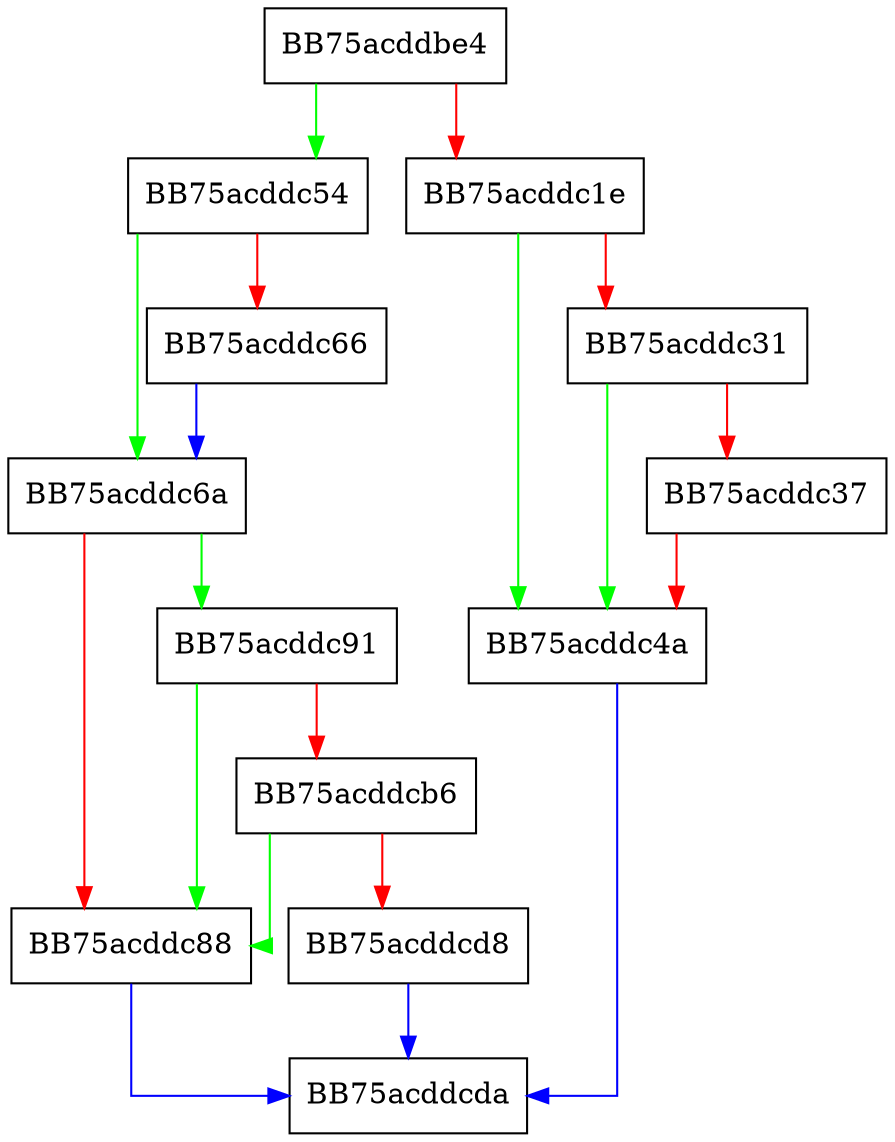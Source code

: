 digraph AddFileAction {
  node [shape="box"];
  graph [splines=ortho];
  BB75acddbe4 -> BB75acddc54 [color="green"];
  BB75acddbe4 -> BB75acddc1e [color="red"];
  BB75acddc1e -> BB75acddc4a [color="green"];
  BB75acddc1e -> BB75acddc31 [color="red"];
  BB75acddc31 -> BB75acddc4a [color="green"];
  BB75acddc31 -> BB75acddc37 [color="red"];
  BB75acddc37 -> BB75acddc4a [color="red"];
  BB75acddc4a -> BB75acddcda [color="blue"];
  BB75acddc54 -> BB75acddc6a [color="green"];
  BB75acddc54 -> BB75acddc66 [color="red"];
  BB75acddc66 -> BB75acddc6a [color="blue"];
  BB75acddc6a -> BB75acddc91 [color="green"];
  BB75acddc6a -> BB75acddc88 [color="red"];
  BB75acddc88 -> BB75acddcda [color="blue"];
  BB75acddc91 -> BB75acddc88 [color="green"];
  BB75acddc91 -> BB75acddcb6 [color="red"];
  BB75acddcb6 -> BB75acddc88 [color="green"];
  BB75acddcb6 -> BB75acddcd8 [color="red"];
  BB75acddcd8 -> BB75acddcda [color="blue"];
}